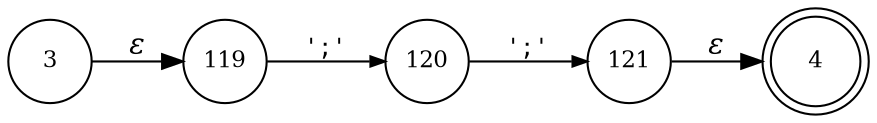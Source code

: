 digraph ATN {
rankdir=LR;
s4[fontsize=11, label="4", shape=doublecircle, fixedsize=true, width=.6];
s3[fontsize=11,label="3", shape=circle, fixedsize=true, width=.55, peripheries=1];
s119[fontsize=11,label="119", shape=circle, fixedsize=true, width=.55, peripheries=1];
s120[fontsize=11,label="120", shape=circle, fixedsize=true, width=.55, peripheries=1];
s121[fontsize=11,label="121", shape=circle, fixedsize=true, width=.55, peripheries=1];
s3 -> s119 [fontname="Times-Italic", label="&epsilon;"];
s119 -> s120 [fontsize=11, fontname="Courier", arrowsize=.7, label = "';'", arrowhead = normal];
s120 -> s121 [fontsize=11, fontname="Courier", arrowsize=.7, label = "';'", arrowhead = normal];
s121 -> s4 [fontname="Times-Italic", label="&epsilon;"];
}